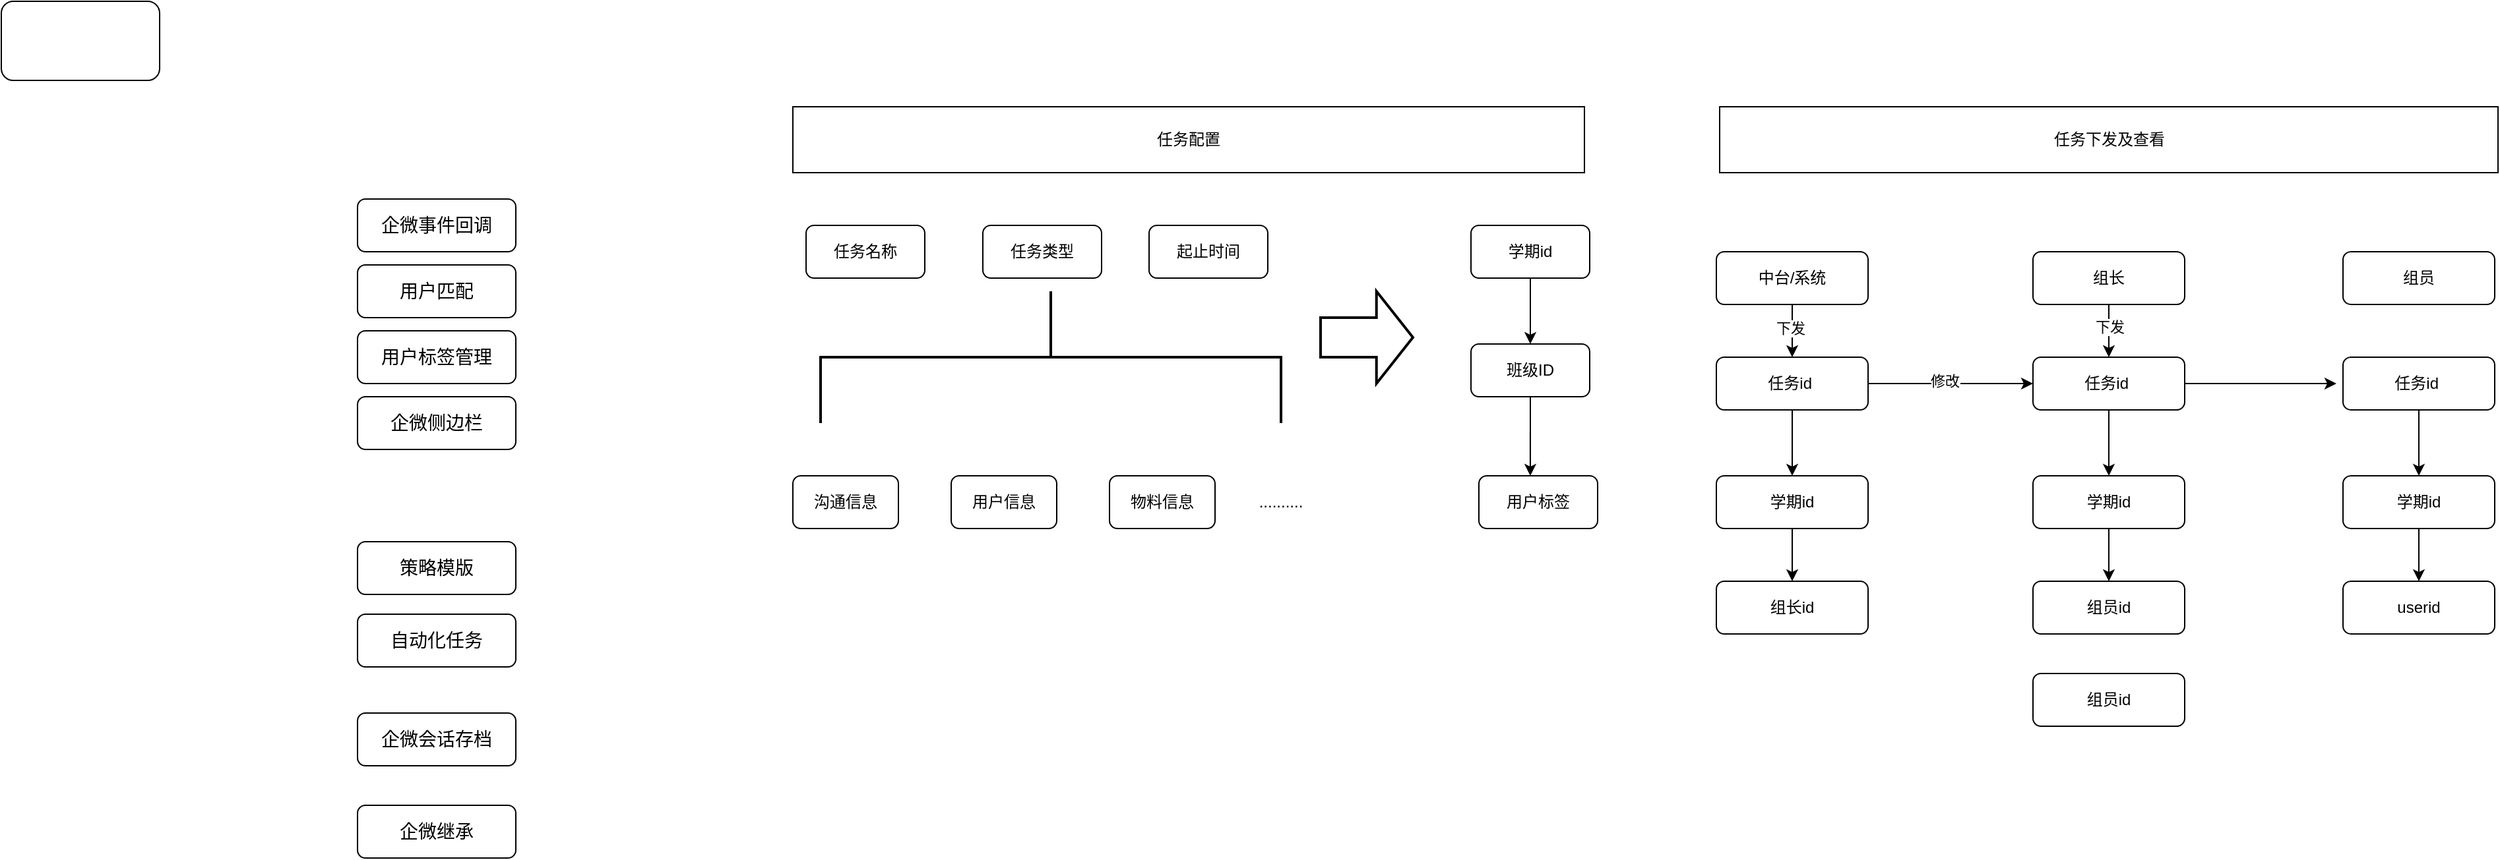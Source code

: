 <mxfile version="21.7.2" type="github">
  <diagram name="第 1 页" id="EAP46-pFnk08IEzOeeQu">
    <mxGraphModel dx="2049" dy="1083" grid="1" gridSize="10" guides="1" tooltips="1" connect="1" arrows="1" fold="1" page="1" pageScale="1" pageWidth="827" pageHeight="1169" math="0" shadow="0">
      <root>
        <mxCell id="0" />
        <mxCell id="1" parent="0" />
        <mxCell id="qEUN2LHwMngz8Y5ROjD_-1" value="" style="rounded=1;whiteSpace=wrap;html=1;" vertex="1" parent="1">
          <mxGeometry x="210" y="120" width="120" height="60" as="geometry" />
        </mxCell>
        <mxCell id="qEUN2LHwMngz8Y5ROjD_-2" value="&lt;font style=&quot;font-size: 14px;&quot;&gt;企微事件回调&lt;/font&gt;" style="rounded=1;whiteSpace=wrap;html=1;" vertex="1" parent="1">
          <mxGeometry x="480" y="270" width="120" height="40" as="geometry" />
        </mxCell>
        <mxCell id="qEUN2LHwMngz8Y5ROjD_-3" value="&lt;font style=&quot;font-size: 14px;&quot;&gt;用户匹配&lt;/font&gt;" style="rounded=1;whiteSpace=wrap;html=1;" vertex="1" parent="1">
          <mxGeometry x="480" y="320" width="120" height="40" as="geometry" />
        </mxCell>
        <mxCell id="qEUN2LHwMngz8Y5ROjD_-4" value="&lt;font style=&quot;font-size: 14px;&quot;&gt;用户标签管理&lt;/font&gt;" style="rounded=1;whiteSpace=wrap;html=1;" vertex="1" parent="1">
          <mxGeometry x="480" y="370" width="120" height="40" as="geometry" />
        </mxCell>
        <mxCell id="qEUN2LHwMngz8Y5ROjD_-5" value="&lt;span style=&quot;font-size: 14px;&quot;&gt;企微侧边栏&lt;/span&gt;" style="rounded=1;whiteSpace=wrap;html=1;" vertex="1" parent="1">
          <mxGeometry x="480" y="420" width="120" height="40" as="geometry" />
        </mxCell>
        <mxCell id="qEUN2LHwMngz8Y5ROjD_-6" value="&lt;span style=&quot;font-size: 14px;&quot;&gt;策略模版&lt;/span&gt;" style="rounded=1;whiteSpace=wrap;html=1;" vertex="1" parent="1">
          <mxGeometry x="480" y="530" width="120" height="40" as="geometry" />
        </mxCell>
        <mxCell id="qEUN2LHwMngz8Y5ROjD_-7" value="&lt;span style=&quot;font-size: 14px;&quot;&gt;自动化任务&lt;/span&gt;" style="rounded=1;whiteSpace=wrap;html=1;" vertex="1" parent="1">
          <mxGeometry x="480" y="585" width="120" height="40" as="geometry" />
        </mxCell>
        <mxCell id="qEUN2LHwMngz8Y5ROjD_-8" value="&lt;span style=&quot;font-size: 14px;&quot;&gt;企微会话存档&lt;/span&gt;" style="rounded=1;whiteSpace=wrap;html=1;" vertex="1" parent="1">
          <mxGeometry x="480" y="660" width="120" height="40" as="geometry" />
        </mxCell>
        <mxCell id="qEUN2LHwMngz8Y5ROjD_-9" value="&lt;span style=&quot;font-size: 14px;&quot;&gt;企微继承&lt;/span&gt;" style="rounded=1;whiteSpace=wrap;html=1;" vertex="1" parent="1">
          <mxGeometry x="480" y="730" width="120" height="40" as="geometry" />
        </mxCell>
        <mxCell id="qEUN2LHwMngz8Y5ROjD_-10" value="任务配置" style="rounded=0;whiteSpace=wrap;html=1;" vertex="1" diagramCategory="general" diagramName="Rectangle" parent="1">
          <mxGeometry x="810" y="200" width="600" height="50" as="geometry" />
        </mxCell>
        <mxCell id="qEUN2LHwMngz8Y5ROjD_-11" value="任务下发及查看" style="rounded=0;whiteSpace=wrap;html=1;" diagramCategory="general" diagramName="Rectangle" vertex="1" parent="1">
          <mxGeometry x="1512.5" y="200" width="590" height="50" as="geometry" />
        </mxCell>
        <mxCell id="qEUN2LHwMngz8Y5ROjD_-12" value="沟通信息" style="rounded=1;whiteSpace=wrap;html=1;" diagramName="RoundedRectangle" vertex="1" diagramCategory="general" parent="1">
          <mxGeometry x="810" y="480" width="80" height="40" as="geometry" />
        </mxCell>
        <mxCell id="qEUN2LHwMngz8Y5ROjD_-13" value="用户信息" style="rounded=1;whiteSpace=wrap;html=1;" diagramCategory="general" diagramName="RoundedRectangle" vertex="1" parent="1">
          <mxGeometry x="930" y="480" width="80" height="40" as="geometry" />
        </mxCell>
        <mxCell id="qEUN2LHwMngz8Y5ROjD_-14" value="物料信息" style="rounded=1;whiteSpace=wrap;html=1;" vertex="1" diagramCategory="general" diagramName="RoundedRectangle" parent="1">
          <mxGeometry x="1050" y="480" width="80" height="40" as="geometry" />
        </mxCell>
        <mxCell id="qEUN2LHwMngz8Y5ROjD_-15" value=".........." style="text;html=1;strokeColor=none;fillColor=none;align=center;verticalAlign=middle;whiteSpace=wrap;rounded=0;" diagramCategory="general" diagramName="text" vertex="1" parent="1">
          <mxGeometry x="1160" y="490" width="40" height="20" as="geometry" />
        </mxCell>
        <mxCell id="qEUN2LHwMngz8Y5ROjD_-16" value="" style="shape=mxgraph.flowchart.annotation_2;whiteSpace=wrap;html=1;fillColor=#ffffff;strokeColor=#000000;strokeWidth=2;direction=south;" vertex="1" diagramCategory="Flowchart" diagramName="Annotation2" parent="1">
          <mxGeometry x="831" y="340" width="349" height="100" as="geometry" />
        </mxCell>
        <mxCell id="qEUN2LHwMngz8Y5ROjD_-17" value="任务类型" style="rounded=1;whiteSpace=wrap;html=1;" vertex="1" diagramCategory="general" diagramName="RoundedRectangle" parent="1">
          <mxGeometry x="954" y="290" width="90" height="40" as="geometry" />
        </mxCell>
        <mxCell id="qEUN2LHwMngz8Y5ROjD_-18" value="起止时间" style="rounded=1;whiteSpace=wrap;html=1;" diagramCategory="general" diagramName="RoundedRectangle" vertex="1" parent="1">
          <mxGeometry x="1080" y="290" width="90" height="40" as="geometry" />
        </mxCell>
        <mxCell id="qEUN2LHwMngz8Y5ROjD_-19" value="任务名称" style="rounded=1;whiteSpace=wrap;html=1;" diagramCategory="general" diagramName="RoundedRectangle" vertex="1" parent="1">
          <mxGeometry x="820" y="290" width="90" height="40" as="geometry" />
        </mxCell>
        <mxCell id="qEUN2LHwMngz8Y5ROjD_-20" value="" style="shape=mxgraph.flowchart.transfer;whiteSpace=wrap;html=1;fillColor=#ffffff;strokeColor=#000000;strokeWidth=2" diagramCategory="Flowchart" diagramName="Transfer" vertex="1" parent="1">
          <mxGeometry x="1210" y="340" width="70" height="70" as="geometry" />
        </mxCell>
        <mxCell id="qEUN2LHwMngz8Y5ROjD_-21" style="edgeStyle=orthogonalEdgeStyle;rounded=0;orthogonalLoop=1;jettySize=auto;html=1;exitX=0.5;exitY=1;exitDx=0;exitDy=0;entryX=0.5;entryY=0;entryDx=0;entryDy=0;" edge="1" parent="1" source="qEUN2LHwMngz8Y5ROjD_-22" target="qEUN2LHwMngz8Y5ROjD_-24">
          <mxGeometry relative="1" as="geometry" />
        </mxCell>
        <mxCell id="qEUN2LHwMngz8Y5ROjD_-22" value="学期id" style="rounded=1;whiteSpace=wrap;html=1;" vertex="1" diagramCategory="general" diagramName="RoundedRectangle" parent="1">
          <mxGeometry x="1324" y="290" width="90" height="40" as="geometry" />
        </mxCell>
        <mxCell id="qEUN2LHwMngz8Y5ROjD_-23" style="edgeStyle=orthogonalEdgeStyle;rounded=0;orthogonalLoop=1;jettySize=auto;html=1;exitX=0.5;exitY=1;exitDx=0;exitDy=0;entryX=0.433;entryY=0;entryDx=0;entryDy=0;entryPerimeter=0;" edge="1" parent="1" source="qEUN2LHwMngz8Y5ROjD_-24" target="qEUN2LHwMngz8Y5ROjD_-25">
          <mxGeometry relative="1" as="geometry" />
        </mxCell>
        <mxCell id="qEUN2LHwMngz8Y5ROjD_-24" value="班级ID" style="rounded=1;whiteSpace=wrap;html=1;" vertex="1" diagramCategory="general" diagramName="RoundedRectangle" parent="1">
          <mxGeometry x="1324" y="380" width="90" height="40" as="geometry" />
        </mxCell>
        <mxCell id="qEUN2LHwMngz8Y5ROjD_-25" value="用户标签" style="rounded=1;whiteSpace=wrap;html=1;" diagramName="RoundedRectangle" vertex="1" diagramCategory="general" parent="1">
          <mxGeometry x="1330" y="480" width="90" height="40" as="geometry" />
        </mxCell>
        <mxCell id="qEUN2LHwMngz8Y5ROjD_-26" style="edgeStyle=orthogonalEdgeStyle;rounded=0;orthogonalLoop=1;jettySize=auto;html=1;exitX=0.5;exitY=1;exitDx=0;exitDy=0;" edge="1" parent="1" source="qEUN2LHwMngz8Y5ROjD_-28" target="qEUN2LHwMngz8Y5ROjD_-49">
          <mxGeometry relative="1" as="geometry" />
        </mxCell>
        <mxCell id="qEUN2LHwMngz8Y5ROjD_-27" value="下发" style="edgeLabel;html=1;align=center;verticalAlign=middle;resizable=0;points=[];" vertex="1" connectable="0" parent="qEUN2LHwMngz8Y5ROjD_-26">
          <mxGeometry x="-0.1" y="-2" relative="1" as="geometry">
            <mxPoint as="offset" />
          </mxGeometry>
        </mxCell>
        <mxCell id="qEUN2LHwMngz8Y5ROjD_-28" value="中台/系统" style="rounded=1;whiteSpace=wrap;html=1;" diagramName="RoundedRectangle" vertex="1" diagramCategory="general" parent="1">
          <mxGeometry x="1510" y="310" width="115" height="40" as="geometry" />
        </mxCell>
        <mxCell id="qEUN2LHwMngz8Y5ROjD_-29" style="edgeStyle=orthogonalEdgeStyle;rounded=0;orthogonalLoop=1;jettySize=auto;html=1;exitX=0.5;exitY=1;exitDx=0;exitDy=0;entryX=0.5;entryY=0;entryDx=0;entryDy=0;" edge="1" parent="1" source="qEUN2LHwMngz8Y5ROjD_-31" target="qEUN2LHwMngz8Y5ROjD_-41">
          <mxGeometry relative="1" as="geometry" />
        </mxCell>
        <mxCell id="qEUN2LHwMngz8Y5ROjD_-30" value="下发" style="edgeLabel;html=1;align=center;verticalAlign=middle;resizable=0;points=[];" vertex="1" connectable="0" parent="qEUN2LHwMngz8Y5ROjD_-29">
          <mxGeometry x="-0.15" relative="1" as="geometry">
            <mxPoint as="offset" />
          </mxGeometry>
        </mxCell>
        <mxCell id="qEUN2LHwMngz8Y5ROjD_-31" value="组长" style="rounded=1;whiteSpace=wrap;html=1;" vertex="1" diagramCategory="general" diagramName="RoundedRectangle" parent="1">
          <mxGeometry x="1750" y="310" width="115" height="40" as="geometry" />
        </mxCell>
        <mxCell id="qEUN2LHwMngz8Y5ROjD_-32" value="组员" style="rounded=1;whiteSpace=wrap;html=1;" diagramName="RoundedRectangle" vertex="1" diagramCategory="general" parent="1">
          <mxGeometry x="1985" y="310" width="115" height="40" as="geometry" />
        </mxCell>
        <mxCell id="qEUN2LHwMngz8Y5ROjD_-33" style="edgeStyle=orthogonalEdgeStyle;rounded=0;orthogonalLoop=1;jettySize=auto;html=1;exitX=0.5;exitY=1;exitDx=0;exitDy=0;entryX=0.5;entryY=0;entryDx=0;entryDy=0;" edge="1" parent="1" source="qEUN2LHwMngz8Y5ROjD_-34" target="qEUN2LHwMngz8Y5ROjD_-36">
          <mxGeometry relative="1" as="geometry" />
        </mxCell>
        <mxCell id="qEUN2LHwMngz8Y5ROjD_-34" value="任务id " style="rounded=1;whiteSpace=wrap;html=1;" diagramName="RoundedRectangle" vertex="1" diagramCategory="general" parent="1">
          <mxGeometry x="1985" y="390" width="115" height="40" as="geometry" />
        </mxCell>
        <mxCell id="qEUN2LHwMngz8Y5ROjD_-35" style="edgeStyle=orthogonalEdgeStyle;rounded=0;orthogonalLoop=1;jettySize=auto;html=1;exitX=0.5;exitY=1;exitDx=0;exitDy=0;entryX=0.5;entryY=0;entryDx=0;entryDy=0;" edge="1" parent="1" source="qEUN2LHwMngz8Y5ROjD_-36" target="qEUN2LHwMngz8Y5ROjD_-37">
          <mxGeometry relative="1" as="geometry" />
        </mxCell>
        <mxCell id="qEUN2LHwMngz8Y5ROjD_-36" value="学期id" style="rounded=1;whiteSpace=wrap;html=1;" vertex="1" diagramCategory="general" diagramName="RoundedRectangle" parent="1">
          <mxGeometry x="1985" y="480" width="115" height="40" as="geometry" />
        </mxCell>
        <mxCell id="qEUN2LHwMngz8Y5ROjD_-37" value="userid" style="rounded=1;whiteSpace=wrap;html=1;" diagramCategory="general" diagramName="RoundedRectangle" vertex="1" parent="1">
          <mxGeometry x="1985" y="560" width="115" height="40" as="geometry" />
        </mxCell>
        <mxCell id="qEUN2LHwMngz8Y5ROjD_-38" style="edgeStyle=orthogonalEdgeStyle;rounded=0;orthogonalLoop=1;jettySize=auto;html=1;exitX=0.5;exitY=1;exitDx=0;exitDy=0;entryX=0.5;entryY=0;entryDx=0;entryDy=0;" edge="1" parent="1" source="qEUN2LHwMngz8Y5ROjD_-41" target="qEUN2LHwMngz8Y5ROjD_-43">
          <mxGeometry relative="1" as="geometry" />
        </mxCell>
        <mxCell id="qEUN2LHwMngz8Y5ROjD_-39" style="edgeStyle=orthogonalEdgeStyle;rounded=0;orthogonalLoop=1;jettySize=auto;html=1;exitX=1;exitY=0.5;exitDx=0;exitDy=0;" edge="1" parent="1" source="qEUN2LHwMngz8Y5ROjD_-41">
          <mxGeometry relative="1" as="geometry">
            <mxPoint x="1980" y="410" as="targetPoint" />
          </mxGeometry>
        </mxCell>
        <mxCell id="qEUN2LHwMngz8Y5ROjD_-40" value="" style="edgeLabel;html=1;align=center;verticalAlign=middle;resizable=0;points=[];" connectable="0" vertex="1" parent="qEUN2LHwMngz8Y5ROjD_-39">
          <mxGeometry x="-0.183" y="3" relative="1" as="geometry">
            <mxPoint as="offset" />
          </mxGeometry>
        </mxCell>
        <mxCell id="qEUN2LHwMngz8Y5ROjD_-41" value="任务id " style="rounded=1;whiteSpace=wrap;html=1;" vertex="1" diagramCategory="general" diagramName="RoundedRectangle" parent="1">
          <mxGeometry x="1750" y="390" width="115" height="40" as="geometry" />
        </mxCell>
        <mxCell id="qEUN2LHwMngz8Y5ROjD_-42" style="edgeStyle=orthogonalEdgeStyle;rounded=0;orthogonalLoop=1;jettySize=auto;html=1;exitX=0.5;exitY=1;exitDx=0;exitDy=0;entryX=0.5;entryY=0;entryDx=0;entryDy=0;" edge="1" parent="1" source="qEUN2LHwMngz8Y5ROjD_-43" target="qEUN2LHwMngz8Y5ROjD_-44">
          <mxGeometry relative="1" as="geometry" />
        </mxCell>
        <mxCell id="qEUN2LHwMngz8Y5ROjD_-43" value="学期id" style="rounded=1;whiteSpace=wrap;html=1;" diagramCategory="general" diagramName="RoundedRectangle" vertex="1" parent="1">
          <mxGeometry x="1750" y="480" width="115" height="40" as="geometry" />
        </mxCell>
        <mxCell id="qEUN2LHwMngz8Y5ROjD_-44" value="组员id" style="rounded=1;whiteSpace=wrap;html=1;" vertex="1" diagramCategory="general" diagramName="RoundedRectangle" parent="1">
          <mxGeometry x="1750" y="560" width="115" height="40" as="geometry" />
        </mxCell>
        <mxCell id="qEUN2LHwMngz8Y5ROjD_-45" value="组员id" style="rounded=1;whiteSpace=wrap;html=1;" vertex="1" diagramCategory="general" diagramName="RoundedRectangle" parent="1">
          <mxGeometry x="1750" y="630" width="115" height="40" as="geometry" />
        </mxCell>
        <mxCell id="qEUN2LHwMngz8Y5ROjD_-46" style="edgeStyle=orthogonalEdgeStyle;rounded=0;orthogonalLoop=1;jettySize=auto;html=1;exitX=0.5;exitY=1;exitDx=0;exitDy=0;entryX=0.5;entryY=0;entryDx=0;entryDy=0;" edge="1" parent="1" source="qEUN2LHwMngz8Y5ROjD_-49" target="qEUN2LHwMngz8Y5ROjD_-51">
          <mxGeometry relative="1" as="geometry" />
        </mxCell>
        <mxCell id="qEUN2LHwMngz8Y5ROjD_-47" style="edgeStyle=orthogonalEdgeStyle;rounded=0;orthogonalLoop=1;jettySize=auto;html=1;exitX=1;exitY=0.5;exitDx=0;exitDy=0;" edge="1" parent="1" source="qEUN2LHwMngz8Y5ROjD_-49" target="qEUN2LHwMngz8Y5ROjD_-41">
          <mxGeometry relative="1" as="geometry" />
        </mxCell>
        <mxCell id="qEUN2LHwMngz8Y5ROjD_-48" value="修改" style="edgeLabel;html=1;align=center;verticalAlign=middle;resizable=0;points=[];" vertex="1" connectable="0" parent="qEUN2LHwMngz8Y5ROjD_-47">
          <mxGeometry x="-0.072" y="2" relative="1" as="geometry">
            <mxPoint as="offset" />
          </mxGeometry>
        </mxCell>
        <mxCell id="qEUN2LHwMngz8Y5ROjD_-49" value="任务id " style="rounded=1;whiteSpace=wrap;html=1;" vertex="1" diagramCategory="general" diagramName="RoundedRectangle" parent="1">
          <mxGeometry x="1510" y="390" width="115" height="40" as="geometry" />
        </mxCell>
        <mxCell id="qEUN2LHwMngz8Y5ROjD_-50" style="edgeStyle=orthogonalEdgeStyle;rounded=0;orthogonalLoop=1;jettySize=auto;html=1;exitX=0.5;exitY=1;exitDx=0;exitDy=0;entryX=0.5;entryY=0;entryDx=0;entryDy=0;" edge="1" parent="1" source="qEUN2LHwMngz8Y5ROjD_-51" target="qEUN2LHwMngz8Y5ROjD_-52">
          <mxGeometry relative="1" as="geometry" />
        </mxCell>
        <mxCell id="qEUN2LHwMngz8Y5ROjD_-51" value="学期id" style="rounded=1;whiteSpace=wrap;html=1;" vertex="1" diagramCategory="general" diagramName="RoundedRectangle" parent="1">
          <mxGeometry x="1510" y="480" width="115" height="40" as="geometry" />
        </mxCell>
        <mxCell id="qEUN2LHwMngz8Y5ROjD_-52" value="组长id" style="rounded=1;whiteSpace=wrap;html=1;" vertex="1" diagramCategory="general" diagramName="RoundedRectangle" parent="1">
          <mxGeometry x="1510" y="560" width="115" height="40" as="geometry" />
        </mxCell>
      </root>
    </mxGraphModel>
  </diagram>
</mxfile>
